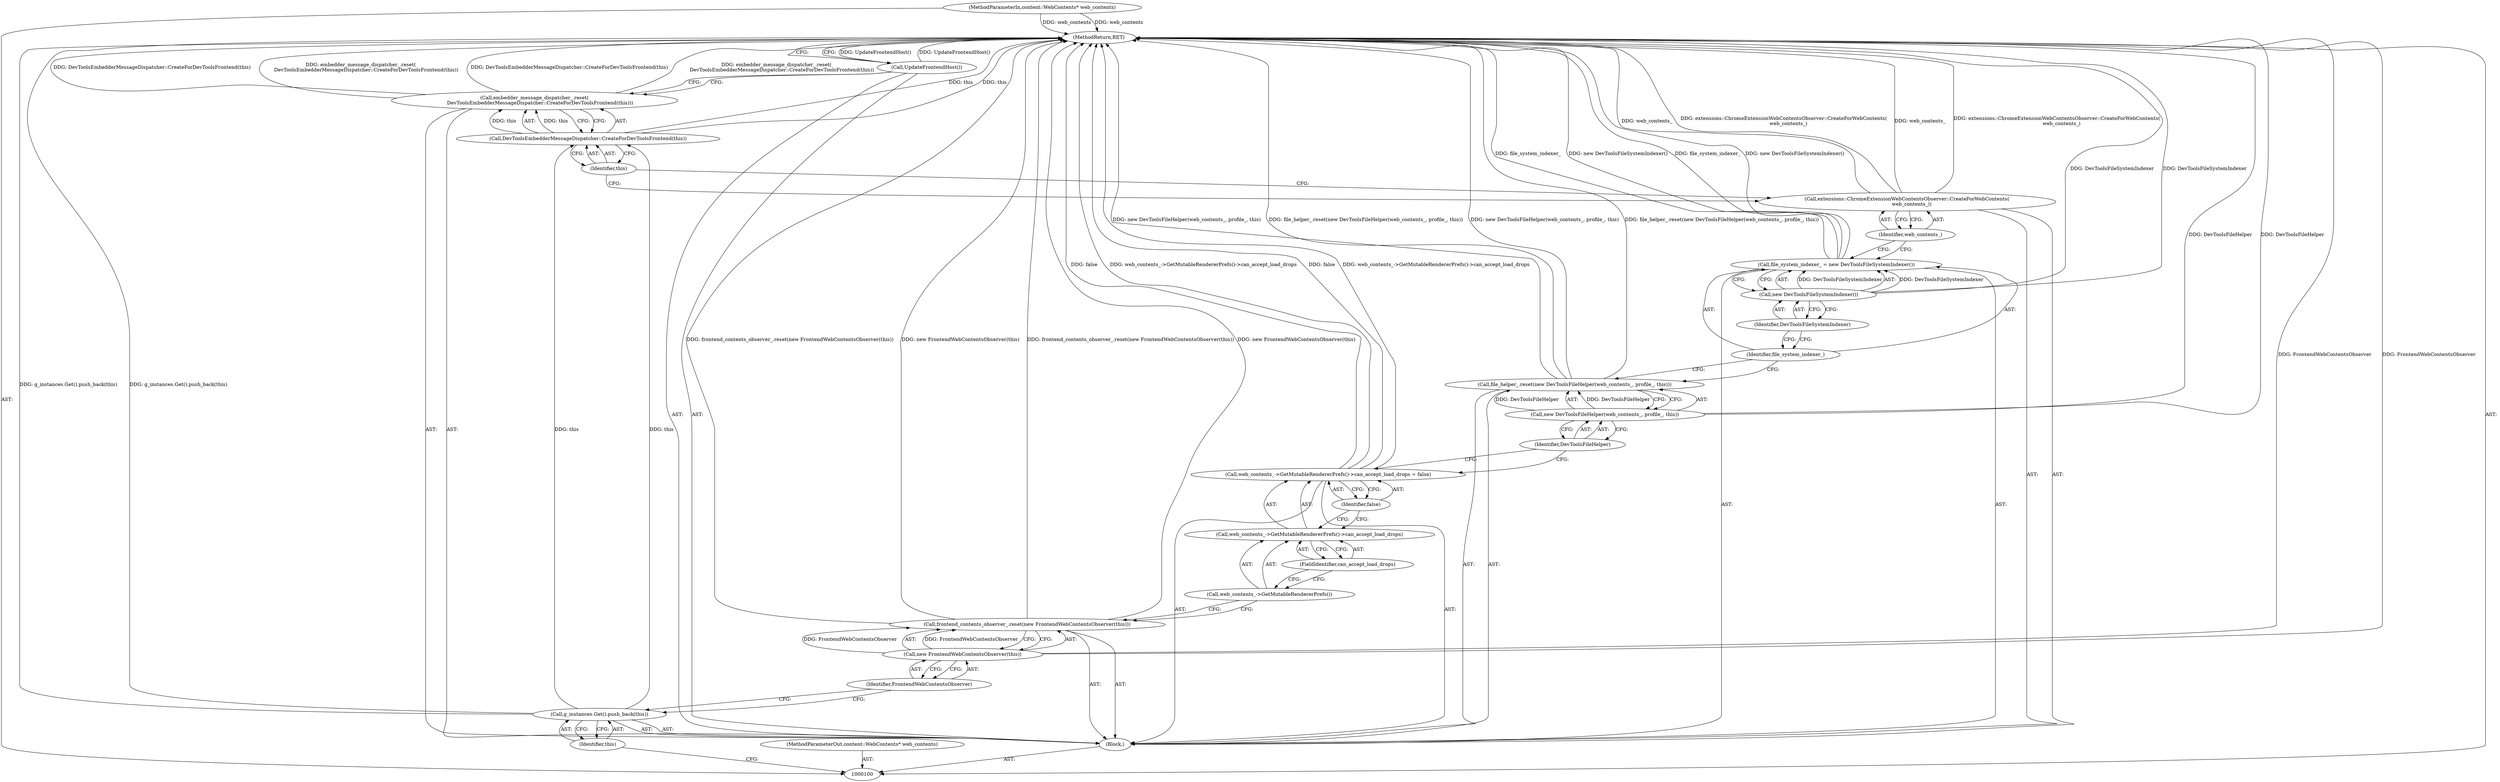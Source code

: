 digraph "0_Chrome_eea3300239f0b53e172a320eb8de59d0bea65f27_0" {
"1000126" [label="(MethodReturn,RET)"];
"1000101" [label="(MethodParameterIn,content::WebContents* web_contents)"];
"1000176" [label="(MethodParameterOut,content::WebContents* web_contents)"];
"1000103" [label="(Call,g_instances.Get().push_back(this))"];
"1000104" [label="(Identifier,this)"];
"1000105" [label="(Call,frontend_contents_observer_.reset(new FrontendWebContentsObserver(this)))"];
"1000106" [label="(Call,new FrontendWebContentsObserver(this))"];
"1000107" [label="(Identifier,FrontendWebContentsObserver)"];
"1000108" [label="(Call,web_contents_->GetMutableRendererPrefs()->can_accept_load_drops = false)"];
"1000109" [label="(Call,web_contents_->GetMutableRendererPrefs()->can_accept_load_drops)"];
"1000110" [label="(Call,web_contents_->GetMutableRendererPrefs())"];
"1000111" [label="(FieldIdentifier,can_accept_load_drops)"];
"1000112" [label="(Identifier,false)"];
"1000113" [label="(Call,file_helper_.reset(new DevToolsFileHelper(web_contents_, profile_, this)))"];
"1000114" [label="(Call,new DevToolsFileHelper(web_contents_, profile_, this))"];
"1000115" [label="(Identifier,DevToolsFileHelper)"];
"1000116" [label="(Call,file_system_indexer_ = new DevToolsFileSystemIndexer())"];
"1000117" [label="(Identifier,file_system_indexer_)"];
"1000118" [label="(Call,new DevToolsFileSystemIndexer())"];
"1000119" [label="(Identifier,DevToolsFileSystemIndexer)"];
"1000120" [label="(Call,extensions::ChromeExtensionWebContentsObserver::CreateForWebContents(\n      web_contents_))"];
"1000121" [label="(Identifier,web_contents_)"];
"1000122" [label="(Call,embedder_message_dispatcher_.reset(\n       DevToolsEmbedderMessageDispatcher::CreateForDevToolsFrontend(this)))"];
"1000124" [label="(Identifier,this)"];
"1000123" [label="(Call,DevToolsEmbedderMessageDispatcher::CreateForDevToolsFrontend(this))"];
"1000125" [label="(Call,UpdateFrontendHost())"];
"1000102" [label="(Block,)"];
"1000126" -> "1000100"  [label="AST: "];
"1000126" -> "1000125"  [label="CFG: "];
"1000116" -> "1000126"  [label="DDG: file_system_indexer_"];
"1000116" -> "1000126"  [label="DDG: new DevToolsFileSystemIndexer()"];
"1000125" -> "1000126"  [label="DDG: UpdateFrontendHost()"];
"1000106" -> "1000126"  [label="DDG: FrontendWebContentsObserver"];
"1000105" -> "1000126"  [label="DDG: frontend_contents_observer_.reset(new FrontendWebContentsObserver(this))"];
"1000105" -> "1000126"  [label="DDG: new FrontendWebContentsObserver(this)"];
"1000113" -> "1000126"  [label="DDG: new DevToolsFileHelper(web_contents_, profile_, this)"];
"1000113" -> "1000126"  [label="DDG: file_helper_.reset(new DevToolsFileHelper(web_contents_, profile_, this))"];
"1000122" -> "1000126"  [label="DDG: DevToolsEmbedderMessageDispatcher::CreateForDevToolsFrontend(this)"];
"1000122" -> "1000126"  [label="DDG: embedder_message_dispatcher_.reset(\n       DevToolsEmbedderMessageDispatcher::CreateForDevToolsFrontend(this))"];
"1000103" -> "1000126"  [label="DDG: g_instances.Get().push_back(this)"];
"1000108" -> "1000126"  [label="DDG: false"];
"1000108" -> "1000126"  [label="DDG: web_contents_->GetMutableRendererPrefs()->can_accept_load_drops"];
"1000118" -> "1000126"  [label="DDG: DevToolsFileSystemIndexer"];
"1000123" -> "1000126"  [label="DDG: this"];
"1000114" -> "1000126"  [label="DDG: DevToolsFileHelper"];
"1000120" -> "1000126"  [label="DDG: web_contents_"];
"1000120" -> "1000126"  [label="DDG: extensions::ChromeExtensionWebContentsObserver::CreateForWebContents(\n      web_contents_)"];
"1000101" -> "1000126"  [label="DDG: web_contents"];
"1000101" -> "1000100"  [label="AST: "];
"1000101" -> "1000126"  [label="DDG: web_contents"];
"1000176" -> "1000100"  [label="AST: "];
"1000103" -> "1000102"  [label="AST: "];
"1000103" -> "1000104"  [label="CFG: "];
"1000104" -> "1000103"  [label="AST: "];
"1000107" -> "1000103"  [label="CFG: "];
"1000103" -> "1000126"  [label="DDG: g_instances.Get().push_back(this)"];
"1000103" -> "1000123"  [label="DDG: this"];
"1000104" -> "1000103"  [label="AST: "];
"1000104" -> "1000100"  [label="CFG: "];
"1000103" -> "1000104"  [label="CFG: "];
"1000105" -> "1000102"  [label="AST: "];
"1000105" -> "1000106"  [label="CFG: "];
"1000106" -> "1000105"  [label="AST: "];
"1000110" -> "1000105"  [label="CFG: "];
"1000105" -> "1000126"  [label="DDG: frontend_contents_observer_.reset(new FrontendWebContentsObserver(this))"];
"1000105" -> "1000126"  [label="DDG: new FrontendWebContentsObserver(this)"];
"1000106" -> "1000105"  [label="DDG: FrontendWebContentsObserver"];
"1000106" -> "1000105"  [label="AST: "];
"1000106" -> "1000107"  [label="CFG: "];
"1000107" -> "1000106"  [label="AST: "];
"1000105" -> "1000106"  [label="CFG: "];
"1000106" -> "1000126"  [label="DDG: FrontendWebContentsObserver"];
"1000106" -> "1000105"  [label="DDG: FrontendWebContentsObserver"];
"1000107" -> "1000106"  [label="AST: "];
"1000107" -> "1000103"  [label="CFG: "];
"1000106" -> "1000107"  [label="CFG: "];
"1000108" -> "1000102"  [label="AST: "];
"1000108" -> "1000112"  [label="CFG: "];
"1000109" -> "1000108"  [label="AST: "];
"1000112" -> "1000108"  [label="AST: "];
"1000115" -> "1000108"  [label="CFG: "];
"1000108" -> "1000126"  [label="DDG: false"];
"1000108" -> "1000126"  [label="DDG: web_contents_->GetMutableRendererPrefs()->can_accept_load_drops"];
"1000109" -> "1000108"  [label="AST: "];
"1000109" -> "1000111"  [label="CFG: "];
"1000110" -> "1000109"  [label="AST: "];
"1000111" -> "1000109"  [label="AST: "];
"1000112" -> "1000109"  [label="CFG: "];
"1000110" -> "1000109"  [label="AST: "];
"1000110" -> "1000105"  [label="CFG: "];
"1000111" -> "1000110"  [label="CFG: "];
"1000111" -> "1000109"  [label="AST: "];
"1000111" -> "1000110"  [label="CFG: "];
"1000109" -> "1000111"  [label="CFG: "];
"1000112" -> "1000108"  [label="AST: "];
"1000112" -> "1000109"  [label="CFG: "];
"1000108" -> "1000112"  [label="CFG: "];
"1000113" -> "1000102"  [label="AST: "];
"1000113" -> "1000114"  [label="CFG: "];
"1000114" -> "1000113"  [label="AST: "];
"1000117" -> "1000113"  [label="CFG: "];
"1000113" -> "1000126"  [label="DDG: new DevToolsFileHelper(web_contents_, profile_, this)"];
"1000113" -> "1000126"  [label="DDG: file_helper_.reset(new DevToolsFileHelper(web_contents_, profile_, this))"];
"1000114" -> "1000113"  [label="DDG: DevToolsFileHelper"];
"1000114" -> "1000113"  [label="AST: "];
"1000114" -> "1000115"  [label="CFG: "];
"1000115" -> "1000114"  [label="AST: "];
"1000113" -> "1000114"  [label="CFG: "];
"1000114" -> "1000126"  [label="DDG: DevToolsFileHelper"];
"1000114" -> "1000113"  [label="DDG: DevToolsFileHelper"];
"1000115" -> "1000114"  [label="AST: "];
"1000115" -> "1000108"  [label="CFG: "];
"1000114" -> "1000115"  [label="CFG: "];
"1000116" -> "1000102"  [label="AST: "];
"1000116" -> "1000118"  [label="CFG: "];
"1000117" -> "1000116"  [label="AST: "];
"1000118" -> "1000116"  [label="AST: "];
"1000121" -> "1000116"  [label="CFG: "];
"1000116" -> "1000126"  [label="DDG: file_system_indexer_"];
"1000116" -> "1000126"  [label="DDG: new DevToolsFileSystemIndexer()"];
"1000118" -> "1000116"  [label="DDG: DevToolsFileSystemIndexer"];
"1000117" -> "1000116"  [label="AST: "];
"1000117" -> "1000113"  [label="CFG: "];
"1000119" -> "1000117"  [label="CFG: "];
"1000118" -> "1000116"  [label="AST: "];
"1000118" -> "1000119"  [label="CFG: "];
"1000119" -> "1000118"  [label="AST: "];
"1000116" -> "1000118"  [label="CFG: "];
"1000118" -> "1000126"  [label="DDG: DevToolsFileSystemIndexer"];
"1000118" -> "1000116"  [label="DDG: DevToolsFileSystemIndexer"];
"1000119" -> "1000118"  [label="AST: "];
"1000119" -> "1000117"  [label="CFG: "];
"1000118" -> "1000119"  [label="CFG: "];
"1000120" -> "1000102"  [label="AST: "];
"1000120" -> "1000121"  [label="CFG: "];
"1000121" -> "1000120"  [label="AST: "];
"1000124" -> "1000120"  [label="CFG: "];
"1000120" -> "1000126"  [label="DDG: web_contents_"];
"1000120" -> "1000126"  [label="DDG: extensions::ChromeExtensionWebContentsObserver::CreateForWebContents(\n      web_contents_)"];
"1000121" -> "1000120"  [label="AST: "];
"1000121" -> "1000116"  [label="CFG: "];
"1000120" -> "1000121"  [label="CFG: "];
"1000122" -> "1000102"  [label="AST: "];
"1000122" -> "1000123"  [label="CFG: "];
"1000123" -> "1000122"  [label="AST: "];
"1000125" -> "1000122"  [label="CFG: "];
"1000122" -> "1000126"  [label="DDG: DevToolsEmbedderMessageDispatcher::CreateForDevToolsFrontend(this)"];
"1000122" -> "1000126"  [label="DDG: embedder_message_dispatcher_.reset(\n       DevToolsEmbedderMessageDispatcher::CreateForDevToolsFrontend(this))"];
"1000123" -> "1000122"  [label="DDG: this"];
"1000124" -> "1000123"  [label="AST: "];
"1000124" -> "1000120"  [label="CFG: "];
"1000123" -> "1000124"  [label="CFG: "];
"1000123" -> "1000122"  [label="AST: "];
"1000123" -> "1000124"  [label="CFG: "];
"1000124" -> "1000123"  [label="AST: "];
"1000122" -> "1000123"  [label="CFG: "];
"1000123" -> "1000126"  [label="DDG: this"];
"1000123" -> "1000122"  [label="DDG: this"];
"1000103" -> "1000123"  [label="DDG: this"];
"1000125" -> "1000102"  [label="AST: "];
"1000125" -> "1000122"  [label="CFG: "];
"1000126" -> "1000125"  [label="CFG: "];
"1000125" -> "1000126"  [label="DDG: UpdateFrontendHost()"];
"1000102" -> "1000100"  [label="AST: "];
"1000103" -> "1000102"  [label="AST: "];
"1000105" -> "1000102"  [label="AST: "];
"1000108" -> "1000102"  [label="AST: "];
"1000113" -> "1000102"  [label="AST: "];
"1000116" -> "1000102"  [label="AST: "];
"1000120" -> "1000102"  [label="AST: "];
"1000122" -> "1000102"  [label="AST: "];
"1000125" -> "1000102"  [label="AST: "];
}

